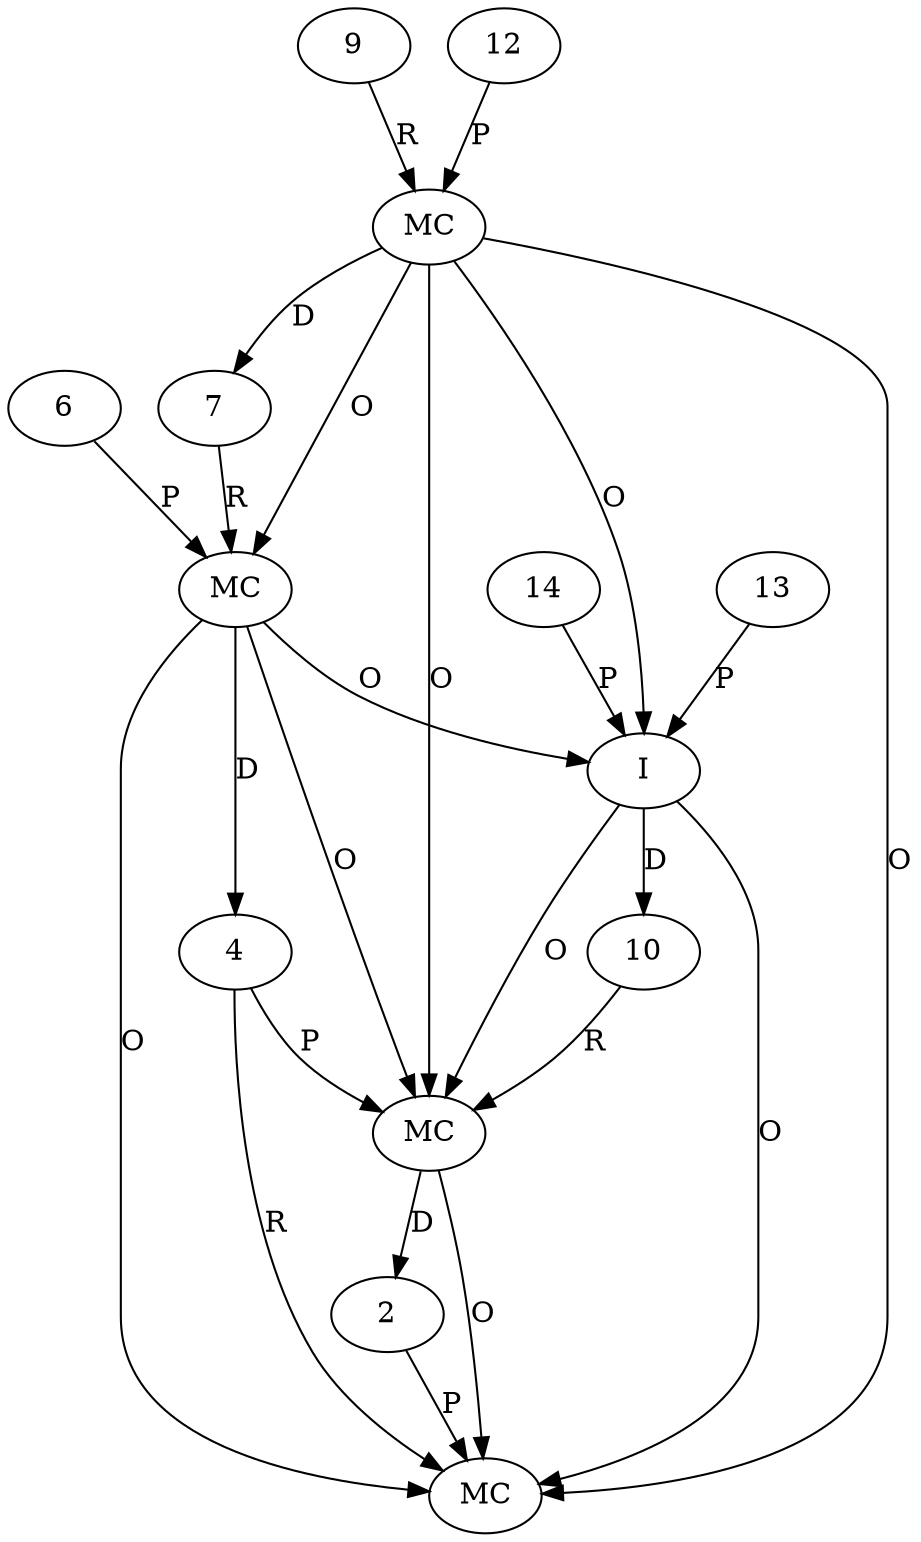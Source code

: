 digraph "AUG" {

  1 [ label="MC" s="parseDateTime()" t="DateTimeFormatter" l="973" ];
  2 [ t="String" n="str" ];
  3 [ label="MC" s="toString()" t="UNKNOWN" l="971" ];
  4 [ t="DateTimeFormatter" n="dateFormatter" ];
  5 [ label="MC" s="withZone()" t="UNKNOWN" l="968" ];
  6 [ t="DateTimeZone.UTC" v="null" n="DateTimeZone.UTC" ];
  7 [ t="UNKNOWN" n="dummy_" ];
  8 [ label="MC" s="withLocale()" t="UNKNOWN" l="968" ];
  9 [ t="UNKNOWN" n="dummy_" ];
  10 [ t="UNKNOWN" n="dummy_" ];
  11 [ label="I" t="DateTime" l="971" ];
  12 [ t="Locale.FRANCE" v="null" n="Locale.FRANCE" ];
  13 [ t="int" v="0" ];
  14 [ t="int" v="0" ];
  2 -> 1 [ label="P" ];
  11 -> 1 [ label="O" ];
  3 -> 1 [ label="O" ];
  5 -> 1 [ label="O" ];
  4 -> 1 [ label="R" ];
  8 -> 1 [ label="O" ];
  3 -> 2 [ label="D" ];
  5 -> 3 [ label="O" ];
  10 -> 3 [ label="R" ];
  11 -> 3 [ label="O" ];
  8 -> 3 [ label="O" ];
  4 -> 3 [ label="P" ];
  5 -> 4 [ label="D" ];
  6 -> 5 [ label="P" ];
  8 -> 5 [ label="O" ];
  7 -> 5 [ label="R" ];
  8 -> 7 [ label="D" ];
  12 -> 8 [ label="P" ];
  9 -> 8 [ label="R" ];
  11 -> 10 [ label="D" ];
  13 -> 11 [ label="P" ];
  5 -> 11 [ label="O" ];
  14 -> 11 [ label="P" ];
  8 -> 11 [ label="O" ];
}
